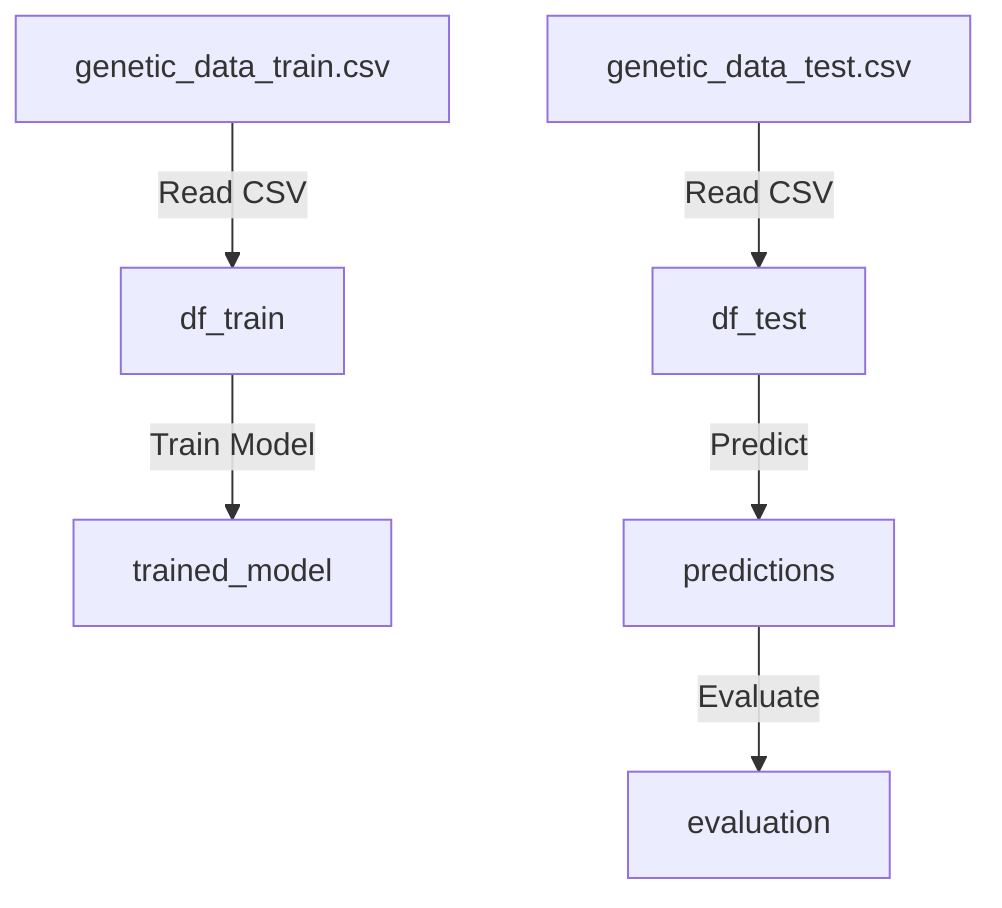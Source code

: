 flowchart TD
    A["genetic_data_train.csv"] -->|Read CSV| B["df_train"]
    C["genetic_data_test.csv"] -->|Read CSV| D["df_test"]
    B -->|Train Model| E["trained_model"]
    D -->|Predict| F["predictions"]
    F -->|Evaluate| G["evaluation"]